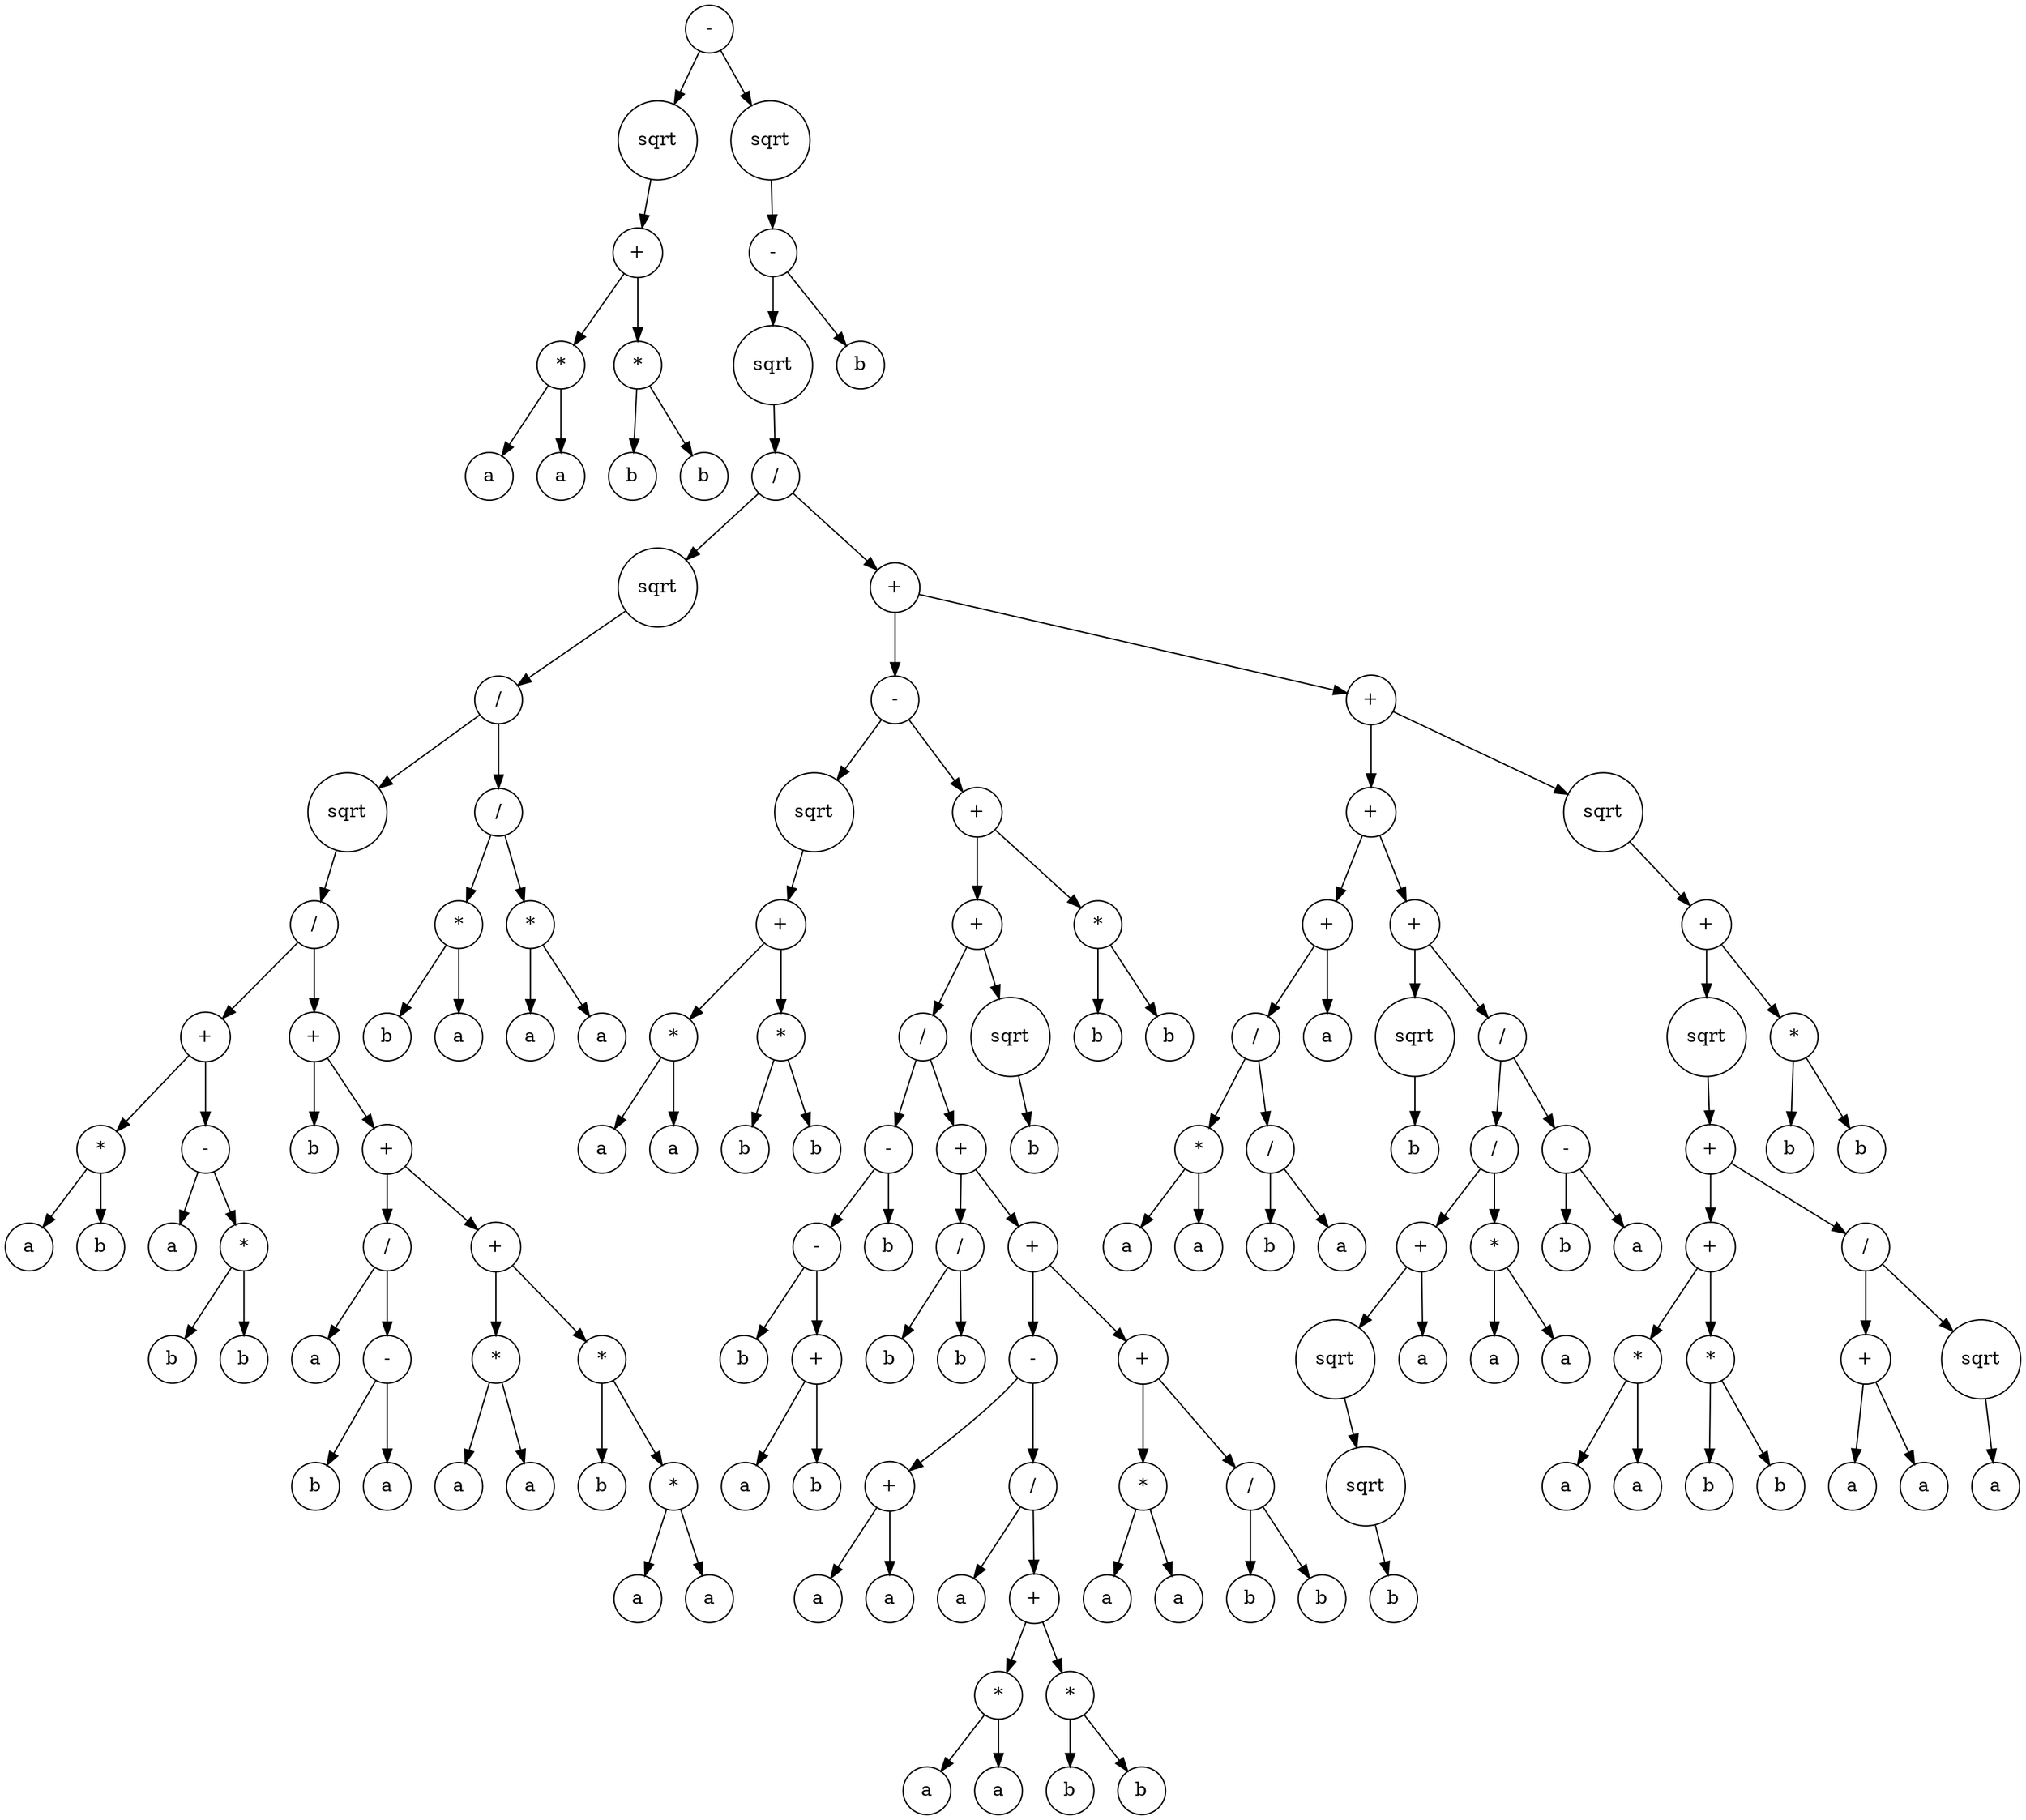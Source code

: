 digraph g {
graph [ordering=out];
node [shape=circle];
n[label = "-"];
n0[label = "sqrt"];
n00[label = "+"];
n000[label = "*"];
n0000[label = "a"];
n000 -> n0000;
n0001[label = "a"];
n000 -> n0001;
n00 -> n000;
n001[label = "*"];
n0010[label = "b"];
n001 -> n0010;
n0011[label = "b"];
n001 -> n0011;
n00 -> n001;
n0 -> n00;
n -> n0;
n1[label = "sqrt"];
n10[label = "-"];
n100[label = "sqrt"];
n1000[label = "/"];
n10000[label = "sqrt"];
n100000[label = "/"];
n1000000[label = "sqrt"];
n10000000[label = "/"];
n100000000[label = "+"];
n1000000000[label = "*"];
n10000000000[label = "a"];
n1000000000 -> n10000000000;
n10000000001[label = "b"];
n1000000000 -> n10000000001;
n100000000 -> n1000000000;
n1000000001[label = "-"];
n10000000010[label = "a"];
n1000000001 -> n10000000010;
n10000000011[label = "*"];
n100000000110[label = "b"];
n10000000011 -> n100000000110;
n100000000111[label = "b"];
n10000000011 -> n100000000111;
n1000000001 -> n10000000011;
n100000000 -> n1000000001;
n10000000 -> n100000000;
n100000001[label = "+"];
n1000000010[label = "b"];
n100000001 -> n1000000010;
n1000000011[label = "+"];
n10000000110[label = "/"];
n100000001100[label = "a"];
n10000000110 -> n100000001100;
n100000001101[label = "-"];
n1000000011010[label = "b"];
n100000001101 -> n1000000011010;
n1000000011011[label = "a"];
n100000001101 -> n1000000011011;
n10000000110 -> n100000001101;
n1000000011 -> n10000000110;
n10000000111[label = "+"];
n100000001110[label = "*"];
n1000000011100[label = "a"];
n100000001110 -> n1000000011100;
n1000000011101[label = "a"];
n100000001110 -> n1000000011101;
n10000000111 -> n100000001110;
n100000001111[label = "*"];
n1000000011110[label = "b"];
n100000001111 -> n1000000011110;
n1000000011111[label = "*"];
n10000000111110[label = "a"];
n1000000011111 -> n10000000111110;
n10000000111111[label = "a"];
n1000000011111 -> n10000000111111;
n100000001111 -> n1000000011111;
n10000000111 -> n100000001111;
n1000000011 -> n10000000111;
n100000001 -> n1000000011;
n10000000 -> n100000001;
n1000000 -> n10000000;
n100000 -> n1000000;
n1000001[label = "/"];
n10000010[label = "*"];
n100000100[label = "b"];
n10000010 -> n100000100;
n100000101[label = "a"];
n10000010 -> n100000101;
n1000001 -> n10000010;
n10000011[label = "*"];
n100000110[label = "a"];
n10000011 -> n100000110;
n100000111[label = "a"];
n10000011 -> n100000111;
n1000001 -> n10000011;
n100000 -> n1000001;
n10000 -> n100000;
n1000 -> n10000;
n10001[label = "+"];
n100010[label = "-"];
n1000100[label = "sqrt"];
n10001000[label = "+"];
n100010000[label = "*"];
n1000100000[label = "a"];
n100010000 -> n1000100000;
n1000100001[label = "a"];
n100010000 -> n1000100001;
n10001000 -> n100010000;
n100010001[label = "*"];
n1000100010[label = "b"];
n100010001 -> n1000100010;
n1000100011[label = "b"];
n100010001 -> n1000100011;
n10001000 -> n100010001;
n1000100 -> n10001000;
n100010 -> n1000100;
n1000101[label = "+"];
n10001010[label = "+"];
n100010100[label = "/"];
n1000101000[label = "-"];
n10001010000[label = "-"];
n100010100000[label = "b"];
n10001010000 -> n100010100000;
n100010100001[label = "+"];
n1000101000010[label = "a"];
n100010100001 -> n1000101000010;
n1000101000011[label = "b"];
n100010100001 -> n1000101000011;
n10001010000 -> n100010100001;
n1000101000 -> n10001010000;
n10001010001[label = "b"];
n1000101000 -> n10001010001;
n100010100 -> n1000101000;
n1000101001[label = "+"];
n10001010010[label = "/"];
n100010100100[label = "b"];
n10001010010 -> n100010100100;
n100010100101[label = "b"];
n10001010010 -> n100010100101;
n1000101001 -> n10001010010;
n10001010011[label = "+"];
n100010100110[label = "-"];
n1000101001100[label = "+"];
n10001010011000[label = "a"];
n1000101001100 -> n10001010011000;
n10001010011001[label = "a"];
n1000101001100 -> n10001010011001;
n100010100110 -> n1000101001100;
n1000101001101[label = "/"];
n10001010011010[label = "a"];
n1000101001101 -> n10001010011010;
n10001010011011[label = "+"];
n100010100110110[label = "*"];
n1000101001101100[label = "a"];
n100010100110110 -> n1000101001101100;
n1000101001101101[label = "a"];
n100010100110110 -> n1000101001101101;
n10001010011011 -> n100010100110110;
n100010100110111[label = "*"];
n1000101001101110[label = "b"];
n100010100110111 -> n1000101001101110;
n1000101001101111[label = "b"];
n100010100110111 -> n1000101001101111;
n10001010011011 -> n100010100110111;
n1000101001101 -> n10001010011011;
n100010100110 -> n1000101001101;
n10001010011 -> n100010100110;
n100010100111[label = "+"];
n1000101001110[label = "*"];
n10001010011100[label = "a"];
n1000101001110 -> n10001010011100;
n10001010011101[label = "a"];
n1000101001110 -> n10001010011101;
n100010100111 -> n1000101001110;
n1000101001111[label = "/"];
n10001010011110[label = "b"];
n1000101001111 -> n10001010011110;
n10001010011111[label = "b"];
n1000101001111 -> n10001010011111;
n100010100111 -> n1000101001111;
n10001010011 -> n100010100111;
n1000101001 -> n10001010011;
n100010100 -> n1000101001;
n10001010 -> n100010100;
n100010101[label = "sqrt"];
n1000101010[label = "b"];
n100010101 -> n1000101010;
n10001010 -> n100010101;
n1000101 -> n10001010;
n10001011[label = "*"];
n100010110[label = "b"];
n10001011 -> n100010110;
n100010111[label = "b"];
n10001011 -> n100010111;
n1000101 -> n10001011;
n100010 -> n1000101;
n10001 -> n100010;
n100011[label = "+"];
n1000110[label = "+"];
n10001100[label = "+"];
n100011000[label = "/"];
n1000110000[label = "*"];
n10001100000[label = "a"];
n1000110000 -> n10001100000;
n10001100001[label = "a"];
n1000110000 -> n10001100001;
n100011000 -> n1000110000;
n1000110001[label = "/"];
n10001100010[label = "b"];
n1000110001 -> n10001100010;
n10001100011[label = "a"];
n1000110001 -> n10001100011;
n100011000 -> n1000110001;
n10001100 -> n100011000;
n100011001[label = "a"];
n10001100 -> n100011001;
n1000110 -> n10001100;
n10001101[label = "+"];
n100011010[label = "sqrt"];
n1000110100[label = "b"];
n100011010 -> n1000110100;
n10001101 -> n100011010;
n100011011[label = "/"];
n1000110110[label = "/"];
n10001101100[label = "+"];
n100011011000[label = "sqrt"];
n1000110110000[label = "sqrt"];
n10001101100000[label = "b"];
n1000110110000 -> n10001101100000;
n100011011000 -> n1000110110000;
n10001101100 -> n100011011000;
n100011011001[label = "a"];
n10001101100 -> n100011011001;
n1000110110 -> n10001101100;
n10001101101[label = "*"];
n100011011010[label = "a"];
n10001101101 -> n100011011010;
n100011011011[label = "a"];
n10001101101 -> n100011011011;
n1000110110 -> n10001101101;
n100011011 -> n1000110110;
n1000110111[label = "-"];
n10001101110[label = "b"];
n1000110111 -> n10001101110;
n10001101111[label = "a"];
n1000110111 -> n10001101111;
n100011011 -> n1000110111;
n10001101 -> n100011011;
n1000110 -> n10001101;
n100011 -> n1000110;
n1000111[label = "sqrt"];
n10001110[label = "+"];
n100011100[label = "sqrt"];
n1000111000[label = "+"];
n10001110000[label = "+"];
n100011100000[label = "*"];
n1000111000000[label = "a"];
n100011100000 -> n1000111000000;
n1000111000001[label = "a"];
n100011100000 -> n1000111000001;
n10001110000 -> n100011100000;
n100011100001[label = "*"];
n1000111000010[label = "b"];
n100011100001 -> n1000111000010;
n1000111000011[label = "b"];
n100011100001 -> n1000111000011;
n10001110000 -> n100011100001;
n1000111000 -> n10001110000;
n10001110001[label = "/"];
n100011100010[label = "+"];
n1000111000100[label = "a"];
n100011100010 -> n1000111000100;
n1000111000101[label = "a"];
n100011100010 -> n1000111000101;
n10001110001 -> n100011100010;
n100011100011[label = "sqrt"];
n1000111000110[label = "a"];
n100011100011 -> n1000111000110;
n10001110001 -> n100011100011;
n1000111000 -> n10001110001;
n100011100 -> n1000111000;
n10001110 -> n100011100;
n100011101[label = "*"];
n1000111010[label = "b"];
n100011101 -> n1000111010;
n1000111011[label = "b"];
n100011101 -> n1000111011;
n10001110 -> n100011101;
n1000111 -> n10001110;
n100011 -> n1000111;
n10001 -> n100011;
n1000 -> n10001;
n100 -> n1000;
n10 -> n100;
n101[label = "b"];
n10 -> n101;
n1 -> n10;
n -> n1;
}
